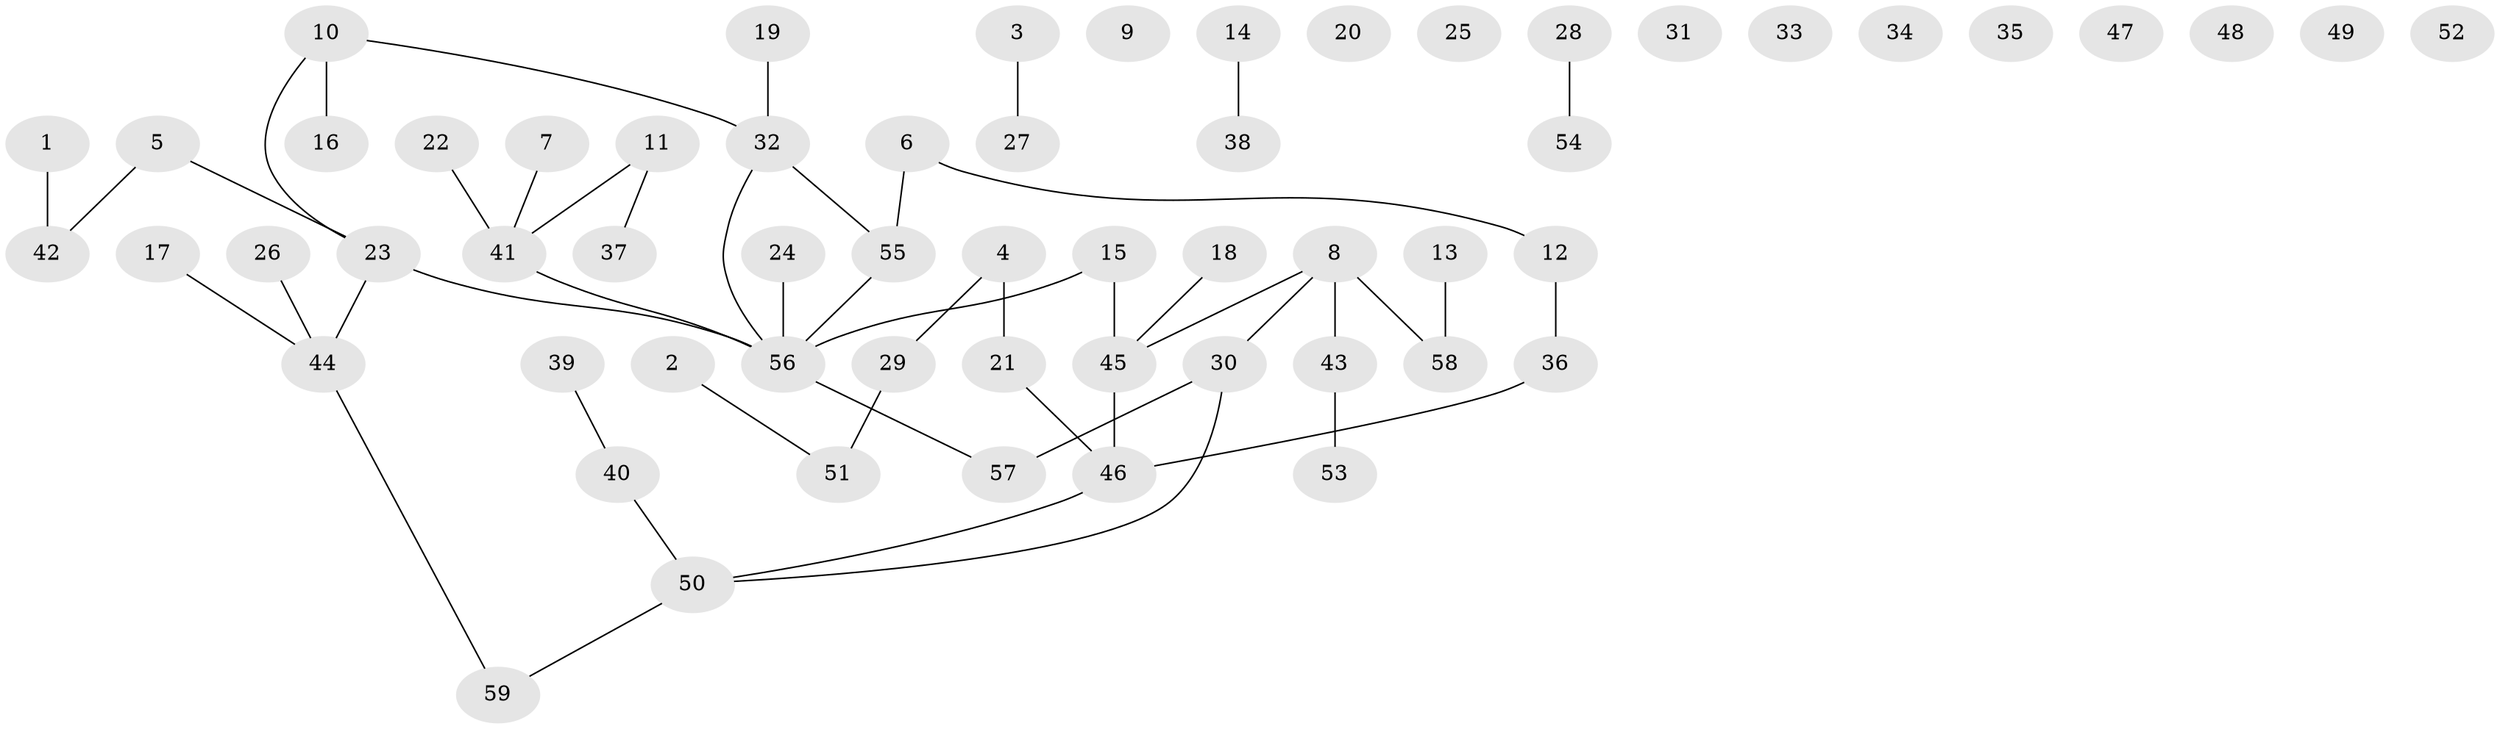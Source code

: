 // coarse degree distribution, {4: 0.1875, 2: 0.25, 1: 0.375, 3: 0.0625, 6: 0.0625, 5: 0.0625}
// Generated by graph-tools (version 1.1) at 2025/35/03/04/25 23:35:57]
// undirected, 59 vertices, 50 edges
graph export_dot {
  node [color=gray90,style=filled];
  1;
  2;
  3;
  4;
  5;
  6;
  7;
  8;
  9;
  10;
  11;
  12;
  13;
  14;
  15;
  16;
  17;
  18;
  19;
  20;
  21;
  22;
  23;
  24;
  25;
  26;
  27;
  28;
  29;
  30;
  31;
  32;
  33;
  34;
  35;
  36;
  37;
  38;
  39;
  40;
  41;
  42;
  43;
  44;
  45;
  46;
  47;
  48;
  49;
  50;
  51;
  52;
  53;
  54;
  55;
  56;
  57;
  58;
  59;
  1 -- 42;
  2 -- 51;
  3 -- 27;
  4 -- 21;
  4 -- 29;
  5 -- 23;
  5 -- 42;
  6 -- 12;
  6 -- 55;
  7 -- 41;
  8 -- 30;
  8 -- 43;
  8 -- 45;
  8 -- 58;
  10 -- 16;
  10 -- 23;
  10 -- 32;
  11 -- 37;
  11 -- 41;
  12 -- 36;
  13 -- 58;
  14 -- 38;
  15 -- 45;
  15 -- 56;
  17 -- 44;
  18 -- 45;
  19 -- 32;
  21 -- 46;
  22 -- 41;
  23 -- 44;
  23 -- 56;
  24 -- 56;
  26 -- 44;
  28 -- 54;
  29 -- 51;
  30 -- 50;
  30 -- 57;
  32 -- 55;
  32 -- 56;
  36 -- 46;
  39 -- 40;
  40 -- 50;
  41 -- 56;
  43 -- 53;
  44 -- 59;
  45 -- 46;
  46 -- 50;
  50 -- 59;
  55 -- 56;
  56 -- 57;
}
